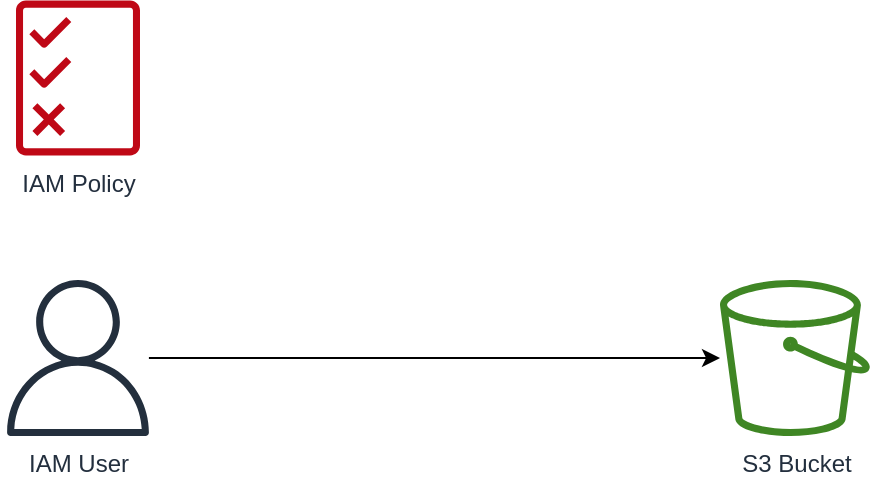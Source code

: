 <mxfile version="20.6.2" type="device"><diagram id="rHt7makIaIs-4xM_RJUB" name="Page-1"><mxGraphModel dx="1072" dy="726" grid="1" gridSize="10" guides="1" tooltips="1" connect="1" arrows="1" fold="1" page="1" pageScale="1" pageWidth="850" pageHeight="1100" math="0" shadow="0"><root><mxCell id="0"/><mxCell id="1" parent="0"/><mxCell id="Y4QV9RQsCVGDHcphFJDt-1" style="edgeStyle=orthogonalEdgeStyle;rounded=0;orthogonalLoop=1;jettySize=auto;html=1;" edge="1" parent="1" source="Y4QV9RQsCVGDHcphFJDt-2" target="Y4QV9RQsCVGDHcphFJDt-3"><mxGeometry relative="1" as="geometry"/></mxCell><mxCell id="Y4QV9RQsCVGDHcphFJDt-2" value="IAM User" style="sketch=0;outlineConnect=0;fontColor=#232F3E;gradientColor=none;fillColor=#232F3D;strokeColor=none;dashed=0;verticalLabelPosition=bottom;verticalAlign=top;align=center;html=1;fontSize=12;fontStyle=0;aspect=fixed;pointerEvents=1;shape=mxgraph.aws4.user;" vertex="1" parent="1"><mxGeometry x="170" y="320" width="78" height="78" as="geometry"/></mxCell><mxCell id="Y4QV9RQsCVGDHcphFJDt-3" value="S3 Bucket" style="sketch=0;outlineConnect=0;fontColor=#232F3E;gradientColor=none;fillColor=#3F8624;strokeColor=none;dashed=0;verticalLabelPosition=bottom;verticalAlign=top;align=center;html=1;fontSize=12;fontStyle=0;aspect=fixed;pointerEvents=1;shape=mxgraph.aws4.bucket;" vertex="1" parent="1"><mxGeometry x="530" y="320" width="75" height="78" as="geometry"/></mxCell><mxCell id="Y4QV9RQsCVGDHcphFJDt-4" value="IAM Policy" style="sketch=0;outlineConnect=0;fontColor=#232F3E;gradientColor=none;fillColor=#BF0816;strokeColor=none;dashed=0;verticalLabelPosition=bottom;verticalAlign=top;align=center;html=1;fontSize=12;fontStyle=0;aspect=fixed;pointerEvents=1;shape=mxgraph.aws4.permissions;" vertex="1" parent="1"><mxGeometry x="178" y="180" width="62" height="78" as="geometry"/></mxCell></root></mxGraphModel></diagram></mxfile>